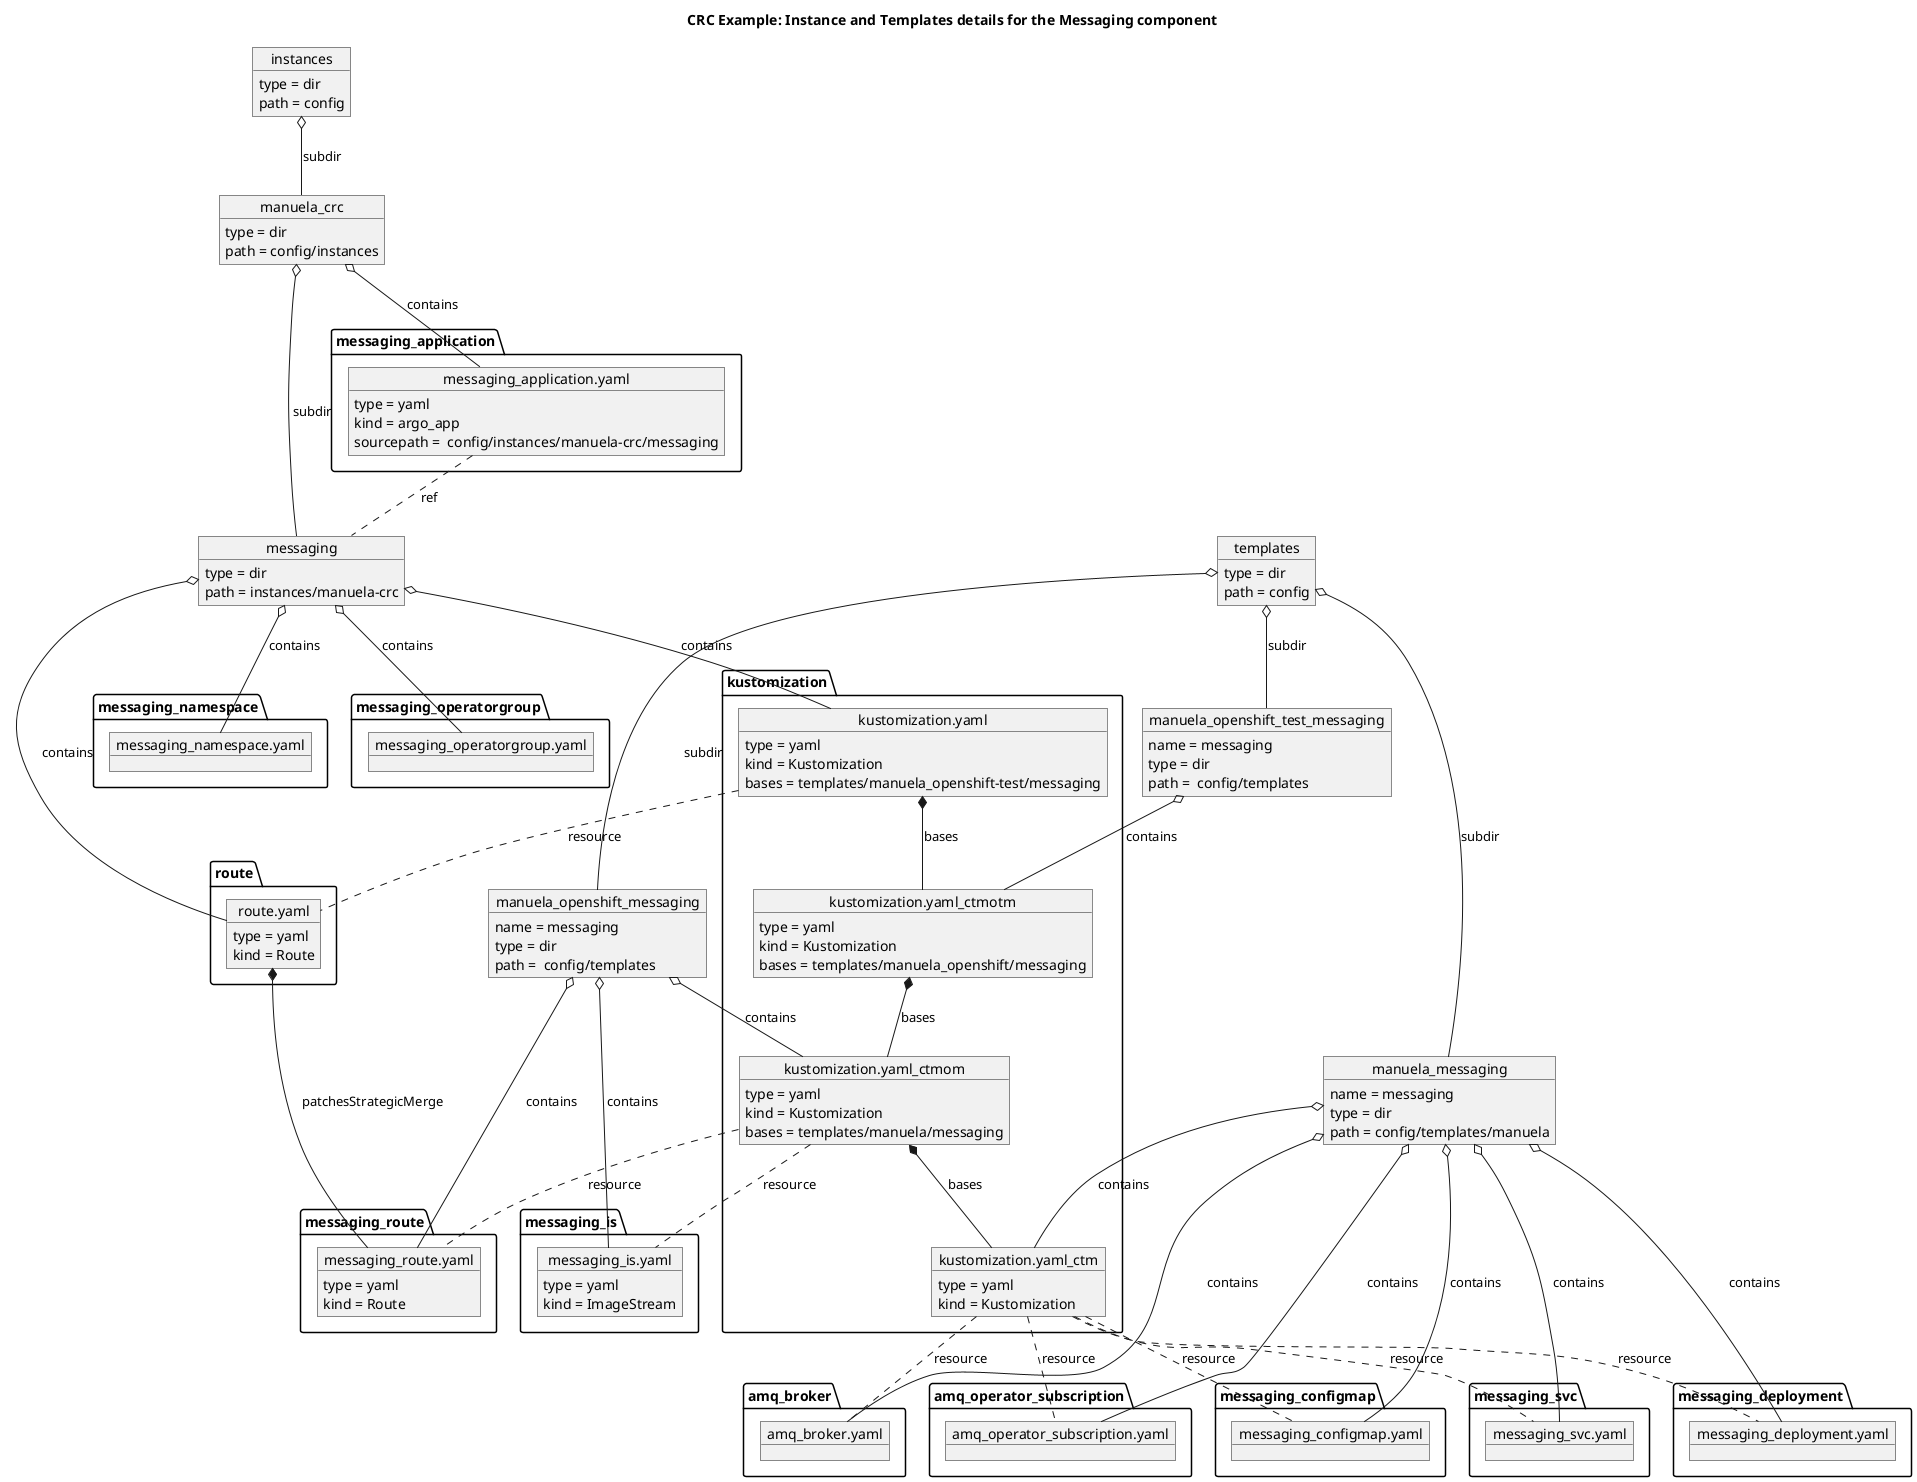 @startuml

title CRC Example: Instance and Templates details for the Messaging component

object instances
instances : type = dir
instances : path = config

object manuela_crc
manuela_crc : type = dir
manuela_crc : path = config/instances
instances o-- manuela_crc : subdir

object templates
templates : type = dir
templates : path = config


object manuela_messaging
manuela_messaging : name = messaging
manuela_messaging : type = dir
manuela_messaging : path = config/templates/manuela
templates o-- manuela_messaging : subdir


object kustomization.yaml_ctm
kustomization.yaml_ctm : type = yaml
kustomization.yaml_ctm : kind = Kustomization
manuela_messaging o-- kustomization.yaml_ctm : contains


object amq_broker.yaml
manuela_messaging o-- amq_broker.yaml : contains
kustomization.yaml_ctm .. amq_broker.yaml : resource

object amq_operator_subscription.yaml  
manuela_messaging o-- amq_operator_subscription.yaml : contains
kustomization.yaml_ctm .. amq_operator_subscription.yaml : resource

object messaging_configmap.yaml  
manuela_messaging o-- messaging_configmap.yaml : contains
kustomization.yaml_ctm .. messaging_configmap.yaml : resource


object messaging_svc.yaml
manuela_messaging o-- messaging_svc.yaml : contains
kustomization.yaml_ctm .. messaging_svc.yaml : resource

object messaging_deployment.yaml
manuela_messaging o-- messaging_deployment.yaml : contains
kustomization.yaml_ctm .. messaging_deployment.yaml : resource


object manuela_openshift_messaging
manuela_openshift_messaging : name = messaging    
manuela_openshift_messaging : type = dir
manuela_openshift_messaging : path =  config/templates
templates o-- manuela_openshift_messaging : subdir

object kustomization.yaml_ctmom
kustomization.yaml_ctmom : type = yaml
kustomization.yaml_ctmom : kind = Kustomization
kustomization.yaml_ctmom : bases = templates/manuela/messaging
kustomization.yaml_ctmom *-- kustomization.yaml_ctm : bases

manuela_openshift_messaging o-- kustomization.yaml_ctmom : contains

object messaging_is.yaml
messaging_is.yaml : type = yaml
messaging_is.yaml : kind = ImageStream
manuela_openshift_messaging o-- messaging_is.yaml : contains
kustomization.yaml_ctmom .. messaging_is.yaml : resource

object messaging_route.yaml
messaging_route.yaml : type = yaml
messaging_route.yaml : kind = Route
manuela_openshift_messaging o-- messaging_route.yaml : contains
kustomization.yaml_ctmom .. messaging_route.yaml : resource


object manuela_openshift_test_messaging  
manuela_openshift_test_messaging : name = messaging
manuela_openshift_test_messaging : type = dir
manuela_openshift_test_messaging : path =  config/templates
templates o-- manuela_openshift_test_messaging : subdir

object kustomization.yaml_ctmotm
kustomization.yaml_ctmotm : type = yaml
kustomization.yaml_ctmotm : kind = Kustomization
kustomization.yaml_ctmotm : bases = templates/manuela_openshift/messaging
kustomization.yaml_ctmotm *-- kustomization.yaml_ctmom : bases

manuela_openshift_test_messaging o-- kustomization.yaml_ctmotm : contains


object messaging_application.yaml
messaging_application.yaml : type = yaml
messaging_application.yaml : kind = argo_app
messaging_application.yaml : sourcepath =  config/instances/manuela-crc/messaging

manuela_crc o-- messaging_application.yaml : contains


object messaging
messaging : type = dir
messaging : path = instances/manuela-crc

messaging_application.yaml .. messaging : ref
manuela_crc o-- messaging : subdir


object kustomization.yaml
kustomization.yaml : type = yaml
kustomization.yaml : kind = Kustomization
kustomization.yaml : bases = templates/manuela_openshift-test/messaging
kustomization.yaml *-- kustomization.yaml_ctmotm : bases

messaging o-- kustomization.yaml : contains

object messaging_namespace.yaml
messaging o-- messaging_namespace.yaml : contains  

object messaging_operatorgroup.yaml
messaging o-- messaging_operatorgroup.yaml : contains  

object route.yaml
route.yaml : type = yaml
route.yaml : kind = Route
messaging o-- route.yaml : contains
kustomization.yaml .. route.yaml : resource

route.yaml *-- messaging_route.yaml : patchesStrategicMerge

@enduml
